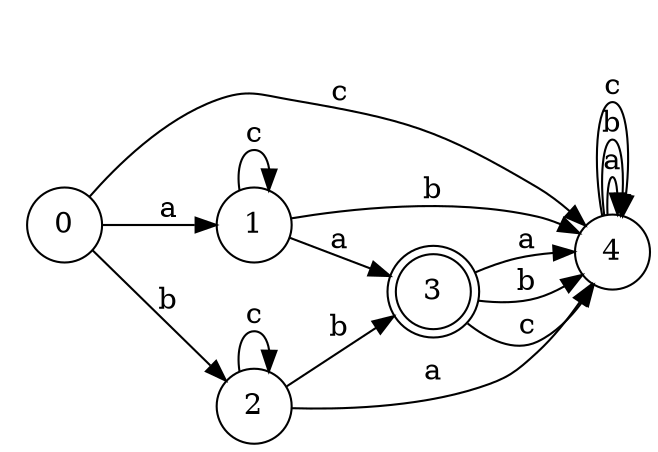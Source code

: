 digraph tomita15 {
__start0 [label="" shape="none"];

rankdir=LR;
size="8,5";

s0 [style="filled", color="black", fillcolor="white" shape="circle", label="0"];
s1 [style="filled", color="black", fillcolor="white" shape="circle", label="1"];
s2 [style="filled", color="black", fillcolor="white" shape="circle", label="2"];
s3 [style="rounded,filled", color="black", fillcolor="white" shape="doublecircle", label="3"];
s4 [style="filled", color="black", fillcolor="white" shape="circle", label="4"];
s0 -> s1 [label="a"];
s0 -> s2 [label="b"];
s0 -> s4 [label="c"];
s1 -> s3 [label="a"];
s1 -> s4 [label="b"];
s1 -> s1 [label="c"];
s2 -> s4 [label="a"];
s2 -> s3 [label="b"];
s2 -> s2 [label="c"];
s3 -> s4 [label="a"];
s3 -> s4 [label="b"];
s3 -> s4 [label="c"];
s4 -> s4 [label="a"];
s4 -> s4 [label="b"];
s4 -> s4 [label="c"];

}